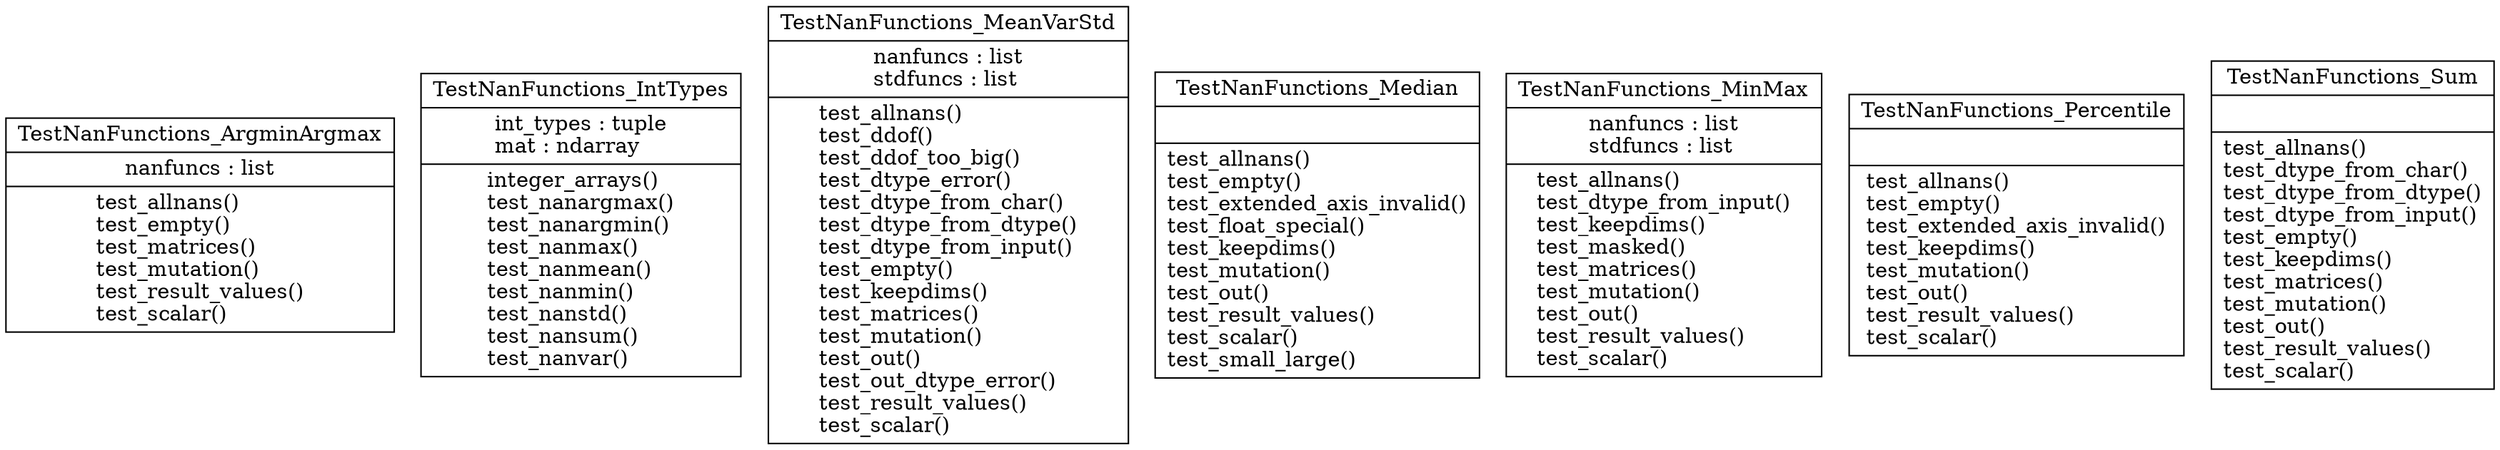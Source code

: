 digraph "classes_7" {
rankdir=BT
charset="utf-8"
"test_nanfunctions.TestNanFunctions_ArgminArgmax" [color="black", fontcolor="black", label=<{TestNanFunctions_ArgminArgmax|nanfuncs : list<br ALIGN="LEFT"/>|test_allnans()<br ALIGN="LEFT"/>test_empty()<br ALIGN="LEFT"/>test_matrices()<br ALIGN="LEFT"/>test_mutation()<br ALIGN="LEFT"/>test_result_values()<br ALIGN="LEFT"/>test_scalar()<br ALIGN="LEFT"/>}>, shape="record", style="solid"];
"test_nanfunctions.TestNanFunctions_IntTypes" [color="black", fontcolor="black", label=<{TestNanFunctions_IntTypes|int_types : tuple<br ALIGN="LEFT"/>mat : ndarray<br ALIGN="LEFT"/>|integer_arrays()<br ALIGN="LEFT"/>test_nanargmax()<br ALIGN="LEFT"/>test_nanargmin()<br ALIGN="LEFT"/>test_nanmax()<br ALIGN="LEFT"/>test_nanmean()<br ALIGN="LEFT"/>test_nanmin()<br ALIGN="LEFT"/>test_nanstd()<br ALIGN="LEFT"/>test_nansum()<br ALIGN="LEFT"/>test_nanvar()<br ALIGN="LEFT"/>}>, shape="record", style="solid"];
"test_nanfunctions.TestNanFunctions_MeanVarStd" [color="black", fontcolor="black", label=<{TestNanFunctions_MeanVarStd|nanfuncs : list<br ALIGN="LEFT"/>stdfuncs : list<br ALIGN="LEFT"/>|test_allnans()<br ALIGN="LEFT"/>test_ddof()<br ALIGN="LEFT"/>test_ddof_too_big()<br ALIGN="LEFT"/>test_dtype_error()<br ALIGN="LEFT"/>test_dtype_from_char()<br ALIGN="LEFT"/>test_dtype_from_dtype()<br ALIGN="LEFT"/>test_dtype_from_input()<br ALIGN="LEFT"/>test_empty()<br ALIGN="LEFT"/>test_keepdims()<br ALIGN="LEFT"/>test_matrices()<br ALIGN="LEFT"/>test_mutation()<br ALIGN="LEFT"/>test_out()<br ALIGN="LEFT"/>test_out_dtype_error()<br ALIGN="LEFT"/>test_result_values()<br ALIGN="LEFT"/>test_scalar()<br ALIGN="LEFT"/>}>, shape="record", style="solid"];
"test_nanfunctions.TestNanFunctions_Median" [color="black", fontcolor="black", label=<{TestNanFunctions_Median|<br ALIGN="LEFT"/>|test_allnans()<br ALIGN="LEFT"/>test_empty()<br ALIGN="LEFT"/>test_extended_axis_invalid()<br ALIGN="LEFT"/>test_float_special()<br ALIGN="LEFT"/>test_keepdims()<br ALIGN="LEFT"/>test_mutation()<br ALIGN="LEFT"/>test_out()<br ALIGN="LEFT"/>test_result_values()<br ALIGN="LEFT"/>test_scalar()<br ALIGN="LEFT"/>test_small_large()<br ALIGN="LEFT"/>}>, shape="record", style="solid"];
"test_nanfunctions.TestNanFunctions_MinMax" [color="black", fontcolor="black", label=<{TestNanFunctions_MinMax|nanfuncs : list<br ALIGN="LEFT"/>stdfuncs : list<br ALIGN="LEFT"/>|test_allnans()<br ALIGN="LEFT"/>test_dtype_from_input()<br ALIGN="LEFT"/>test_keepdims()<br ALIGN="LEFT"/>test_masked()<br ALIGN="LEFT"/>test_matrices()<br ALIGN="LEFT"/>test_mutation()<br ALIGN="LEFT"/>test_out()<br ALIGN="LEFT"/>test_result_values()<br ALIGN="LEFT"/>test_scalar()<br ALIGN="LEFT"/>}>, shape="record", style="solid"];
"test_nanfunctions.TestNanFunctions_Percentile" [color="black", fontcolor="black", label=<{TestNanFunctions_Percentile|<br ALIGN="LEFT"/>|test_allnans()<br ALIGN="LEFT"/>test_empty()<br ALIGN="LEFT"/>test_extended_axis_invalid()<br ALIGN="LEFT"/>test_keepdims()<br ALIGN="LEFT"/>test_mutation()<br ALIGN="LEFT"/>test_out()<br ALIGN="LEFT"/>test_result_values()<br ALIGN="LEFT"/>test_scalar()<br ALIGN="LEFT"/>}>, shape="record", style="solid"];
"test_nanfunctions.TestNanFunctions_Sum" [color="black", fontcolor="black", label=<{TestNanFunctions_Sum|<br ALIGN="LEFT"/>|test_allnans()<br ALIGN="LEFT"/>test_dtype_from_char()<br ALIGN="LEFT"/>test_dtype_from_dtype()<br ALIGN="LEFT"/>test_dtype_from_input()<br ALIGN="LEFT"/>test_empty()<br ALIGN="LEFT"/>test_keepdims()<br ALIGN="LEFT"/>test_matrices()<br ALIGN="LEFT"/>test_mutation()<br ALIGN="LEFT"/>test_out()<br ALIGN="LEFT"/>test_result_values()<br ALIGN="LEFT"/>test_scalar()<br ALIGN="LEFT"/>}>, shape="record", style="solid"];
}

